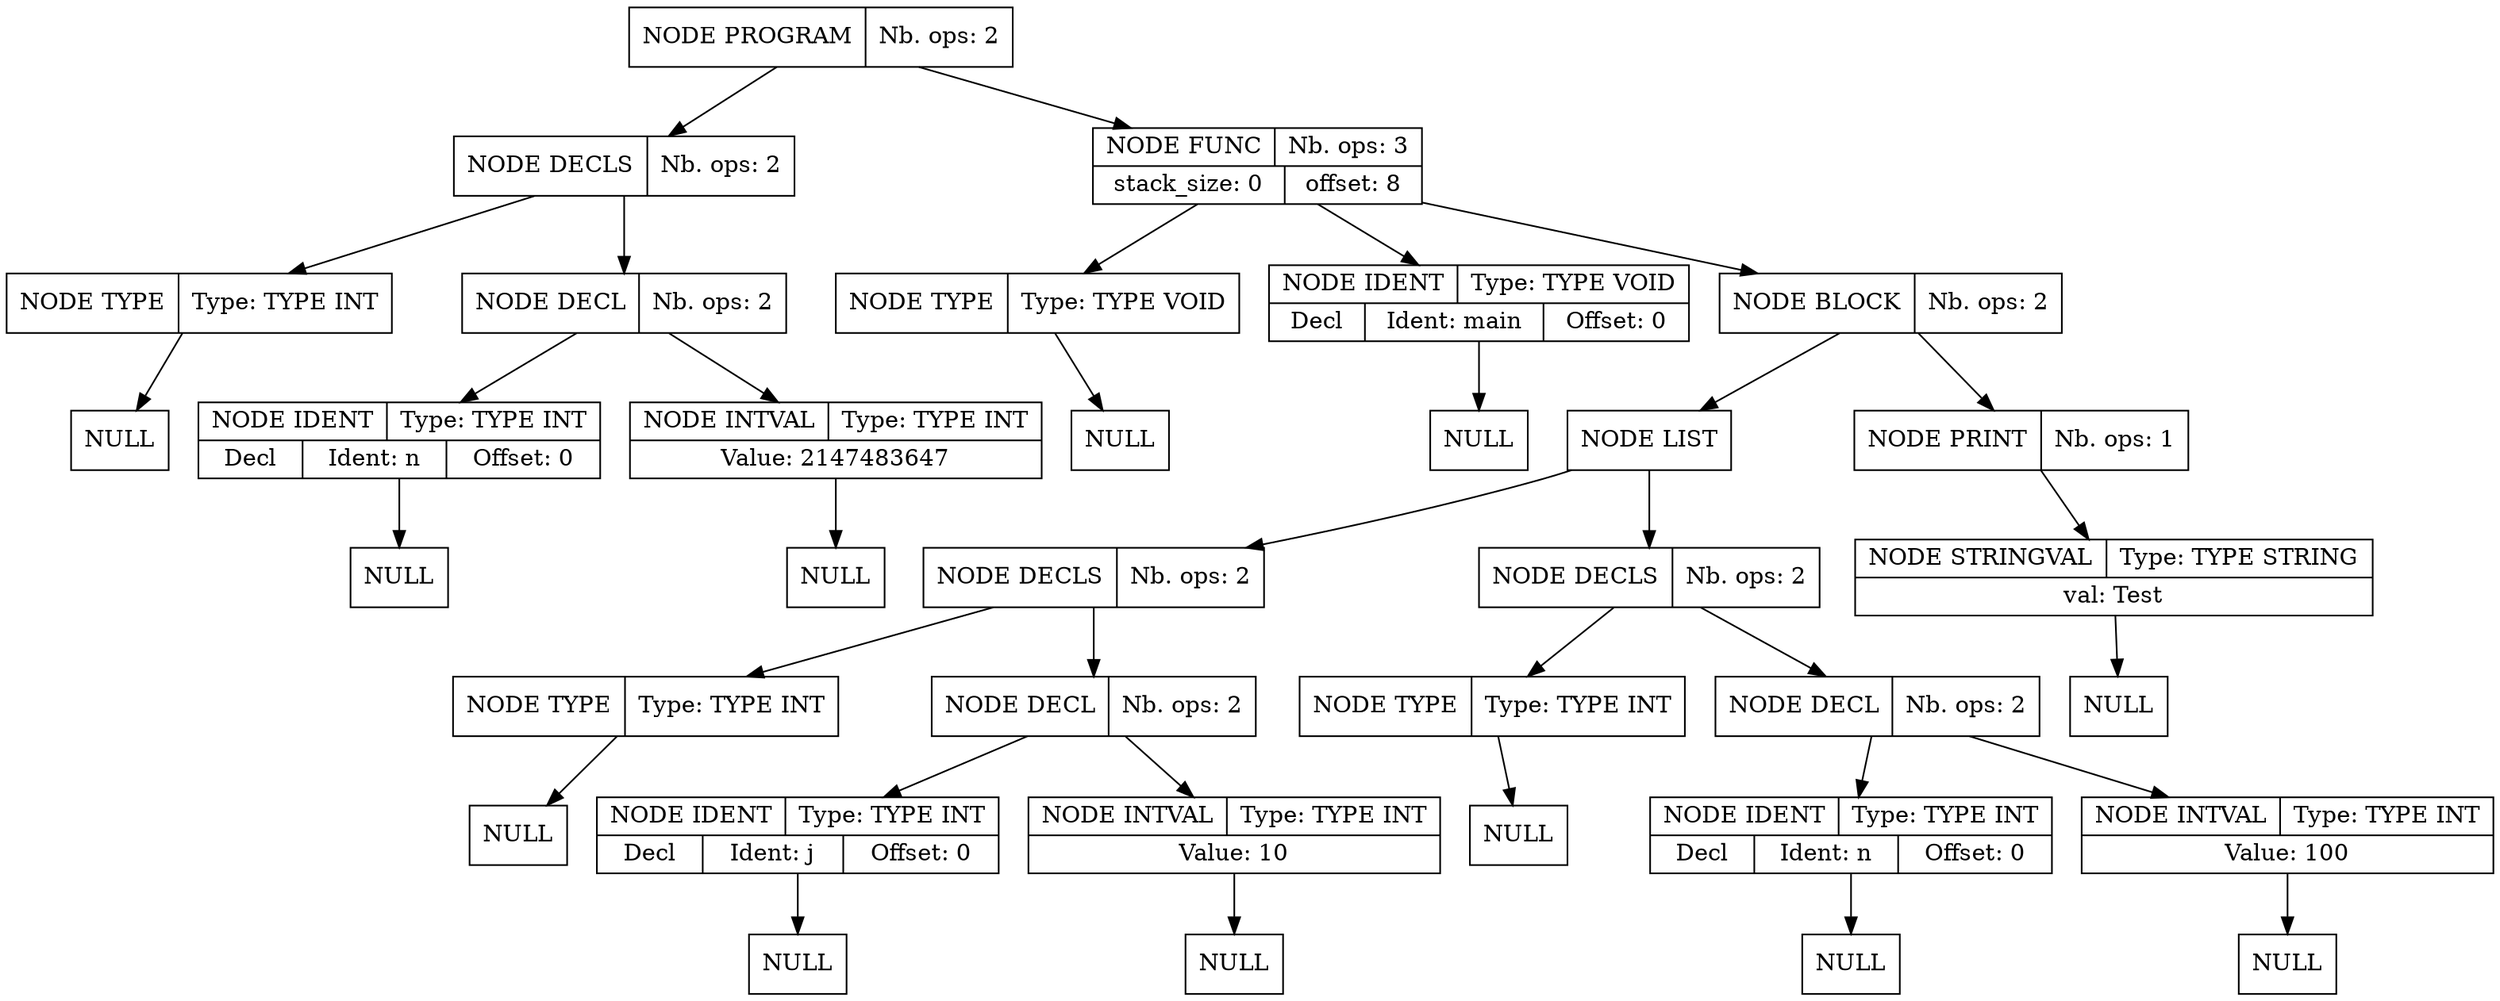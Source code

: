 digraph global_vars {
    N1 [shape=record, label="{{NODE PROGRAM|Nb. ops: 2}}"];
    N2 [shape=record, label="{{NODE DECLS|Nb. ops: 2}}"];
    N3 [shape=record, label="{{NODE TYPE|Type: TYPE INT}}"];
    N4 [shape=record, label="{{NULL}}"];
    edge[tailclip=true];
    N3 -> N4
    edge[tailclip=true];
    N2 -> N3
    N5 [shape=record, label="{{NODE DECL|Nb. ops: 2}}"];
    N6 [shape=record, label="{{NODE IDENT|Type: TYPE INT}|{<decl>Decl      |Ident: n|Offset: 0}}"];
    N7 [shape=record, label="{{NULL}}"];
    edge[tailclip=true];
    N6 -> N7
    edge[tailclip=true];
    N5 -> N6
    N8 [shape=record, label="{{NODE INTVAL|Type: TYPE INT}|{Value: 2147483647}}"];
    N9 [shape=record, label="{{NULL}}"];
    edge[tailclip=true];
    N8 -> N9
    edge[tailclip=true];
    N5 -> N8
    edge[tailclip=true];
    N2 -> N5
    edge[tailclip=true];
    N1 -> N2
    N10 [shape=record, label="{{NODE FUNC|Nb. ops: 3}|{stack_size: 0|offset: 8}}"];
    N11 [shape=record, label="{{NODE TYPE|Type: TYPE VOID}}"];
    N12 [shape=record, label="{{NULL}}"];
    edge[tailclip=true];
    N11 -> N12
    edge[tailclip=true];
    N10 -> N11
    N13 [shape=record, label="{{NODE IDENT|Type: TYPE VOID}|{<decl>Decl      |Ident: main|Offset: 0}}"];
    N14 [shape=record, label="{{NULL}}"];
    edge[tailclip=true];
    N13 -> N14
    edge[tailclip=true];
    N10 -> N13
    N15 [shape=record, label="{{NODE BLOCK|Nb. ops: 2}}"];
    N16 [shape=record, label="{{NODE LIST}}"];
    N17 [shape=record, label="{{NODE DECLS|Nb. ops: 2}}"];
    N18 [shape=record, label="{{NODE TYPE|Type: TYPE INT}}"];
    N19 [shape=record, label="{{NULL}}"];
    edge[tailclip=true];
    N18 -> N19
    edge[tailclip=true];
    N17 -> N18
    N20 [shape=record, label="{{NODE DECL|Nb. ops: 2}}"];
    N21 [shape=record, label="{{NODE IDENT|Type: TYPE INT}|{<decl>Decl      |Ident: j|Offset: 0}}"];
    N22 [shape=record, label="{{NULL}}"];
    edge[tailclip=true];
    N21 -> N22
    edge[tailclip=true];
    N20 -> N21
    N23 [shape=record, label="{{NODE INTVAL|Type: TYPE INT}|{Value: 10}}"];
    N24 [shape=record, label="{{NULL}}"];
    edge[tailclip=true];
    N23 -> N24
    edge[tailclip=true];
    N20 -> N23
    edge[tailclip=true];
    N17 -> N20
    edge[tailclip=true];
    N16 -> N17
    N25 [shape=record, label="{{NODE DECLS|Nb. ops: 2}}"];
    N26 [shape=record, label="{{NODE TYPE|Type: TYPE INT}}"];
    N27 [shape=record, label="{{NULL}}"];
    edge[tailclip=true];
    N26 -> N27
    edge[tailclip=true];
    N25 -> N26
    N28 [shape=record, label="{{NODE DECL|Nb. ops: 2}}"];
    N29 [shape=record, label="{{NODE IDENT|Type: TYPE INT}|{<decl>Decl      |Ident: n|Offset: 0}}"];
    N30 [shape=record, label="{{NULL}}"];
    edge[tailclip=true];
    N29 -> N30
    edge[tailclip=true];
    N28 -> N29
    N31 [shape=record, label="{{NODE INTVAL|Type: TYPE INT}|{Value: 100}}"];
    N32 [shape=record, label="{{NULL}}"];
    edge[tailclip=true];
    N31 -> N32
    edge[tailclip=true];
    N28 -> N31
    edge[tailclip=true];
    N25 -> N28
    edge[tailclip=true];
    N16 -> N25
    edge[tailclip=true];
    N15 -> N16
    N33 [shape=record, label="{{NODE PRINT|Nb. ops: 1}}"];
    N34 [shape=record, label="{{NODE STRINGVAL|Type: TYPE STRING}|{val: Test\n}}"];
    N35 [shape=record, label="{{NULL}}"];
    edge[tailclip=true];
    N34 -> N35
    edge[tailclip=true];
    N33 -> N34
    edge[tailclip=true];
    N15 -> N33
    edge[tailclip=true];
    N10 -> N15
    edge[tailclip=true];
    N1 -> N10
}